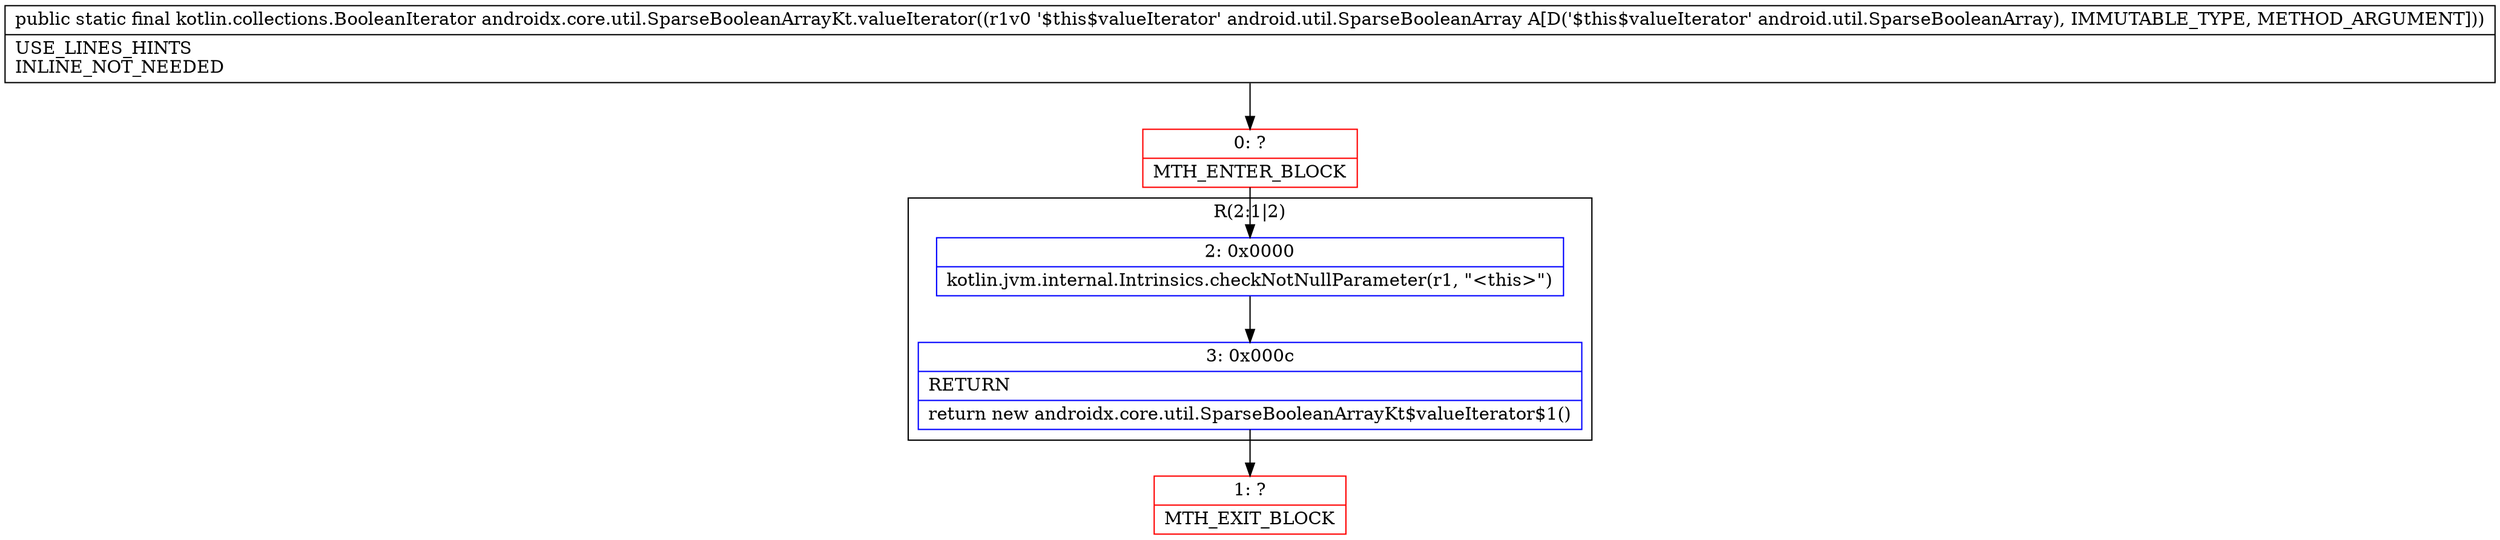 digraph "CFG forandroidx.core.util.SparseBooleanArrayKt.valueIterator(Landroid\/util\/SparseBooleanArray;)Lkotlin\/collections\/BooleanIterator;" {
subgraph cluster_Region_289404743 {
label = "R(2:1|2)";
node [shape=record,color=blue];
Node_2 [shape=record,label="{2\:\ 0x0000|kotlin.jvm.internal.Intrinsics.checkNotNullParameter(r1, \"\<this\>\")\l}"];
Node_3 [shape=record,label="{3\:\ 0x000c|RETURN\l|return new androidx.core.util.SparseBooleanArrayKt$valueIterator$1()\l}"];
}
Node_0 [shape=record,color=red,label="{0\:\ ?|MTH_ENTER_BLOCK\l}"];
Node_1 [shape=record,color=red,label="{1\:\ ?|MTH_EXIT_BLOCK\l}"];
MethodNode[shape=record,label="{public static final kotlin.collections.BooleanIterator androidx.core.util.SparseBooleanArrayKt.valueIterator((r1v0 '$this$valueIterator' android.util.SparseBooleanArray A[D('$this$valueIterator' android.util.SparseBooleanArray), IMMUTABLE_TYPE, METHOD_ARGUMENT]))  | USE_LINES_HINTS\lINLINE_NOT_NEEDED\l}"];
MethodNode -> Node_0;Node_2 -> Node_3;
Node_3 -> Node_1;
Node_0 -> Node_2;
}


